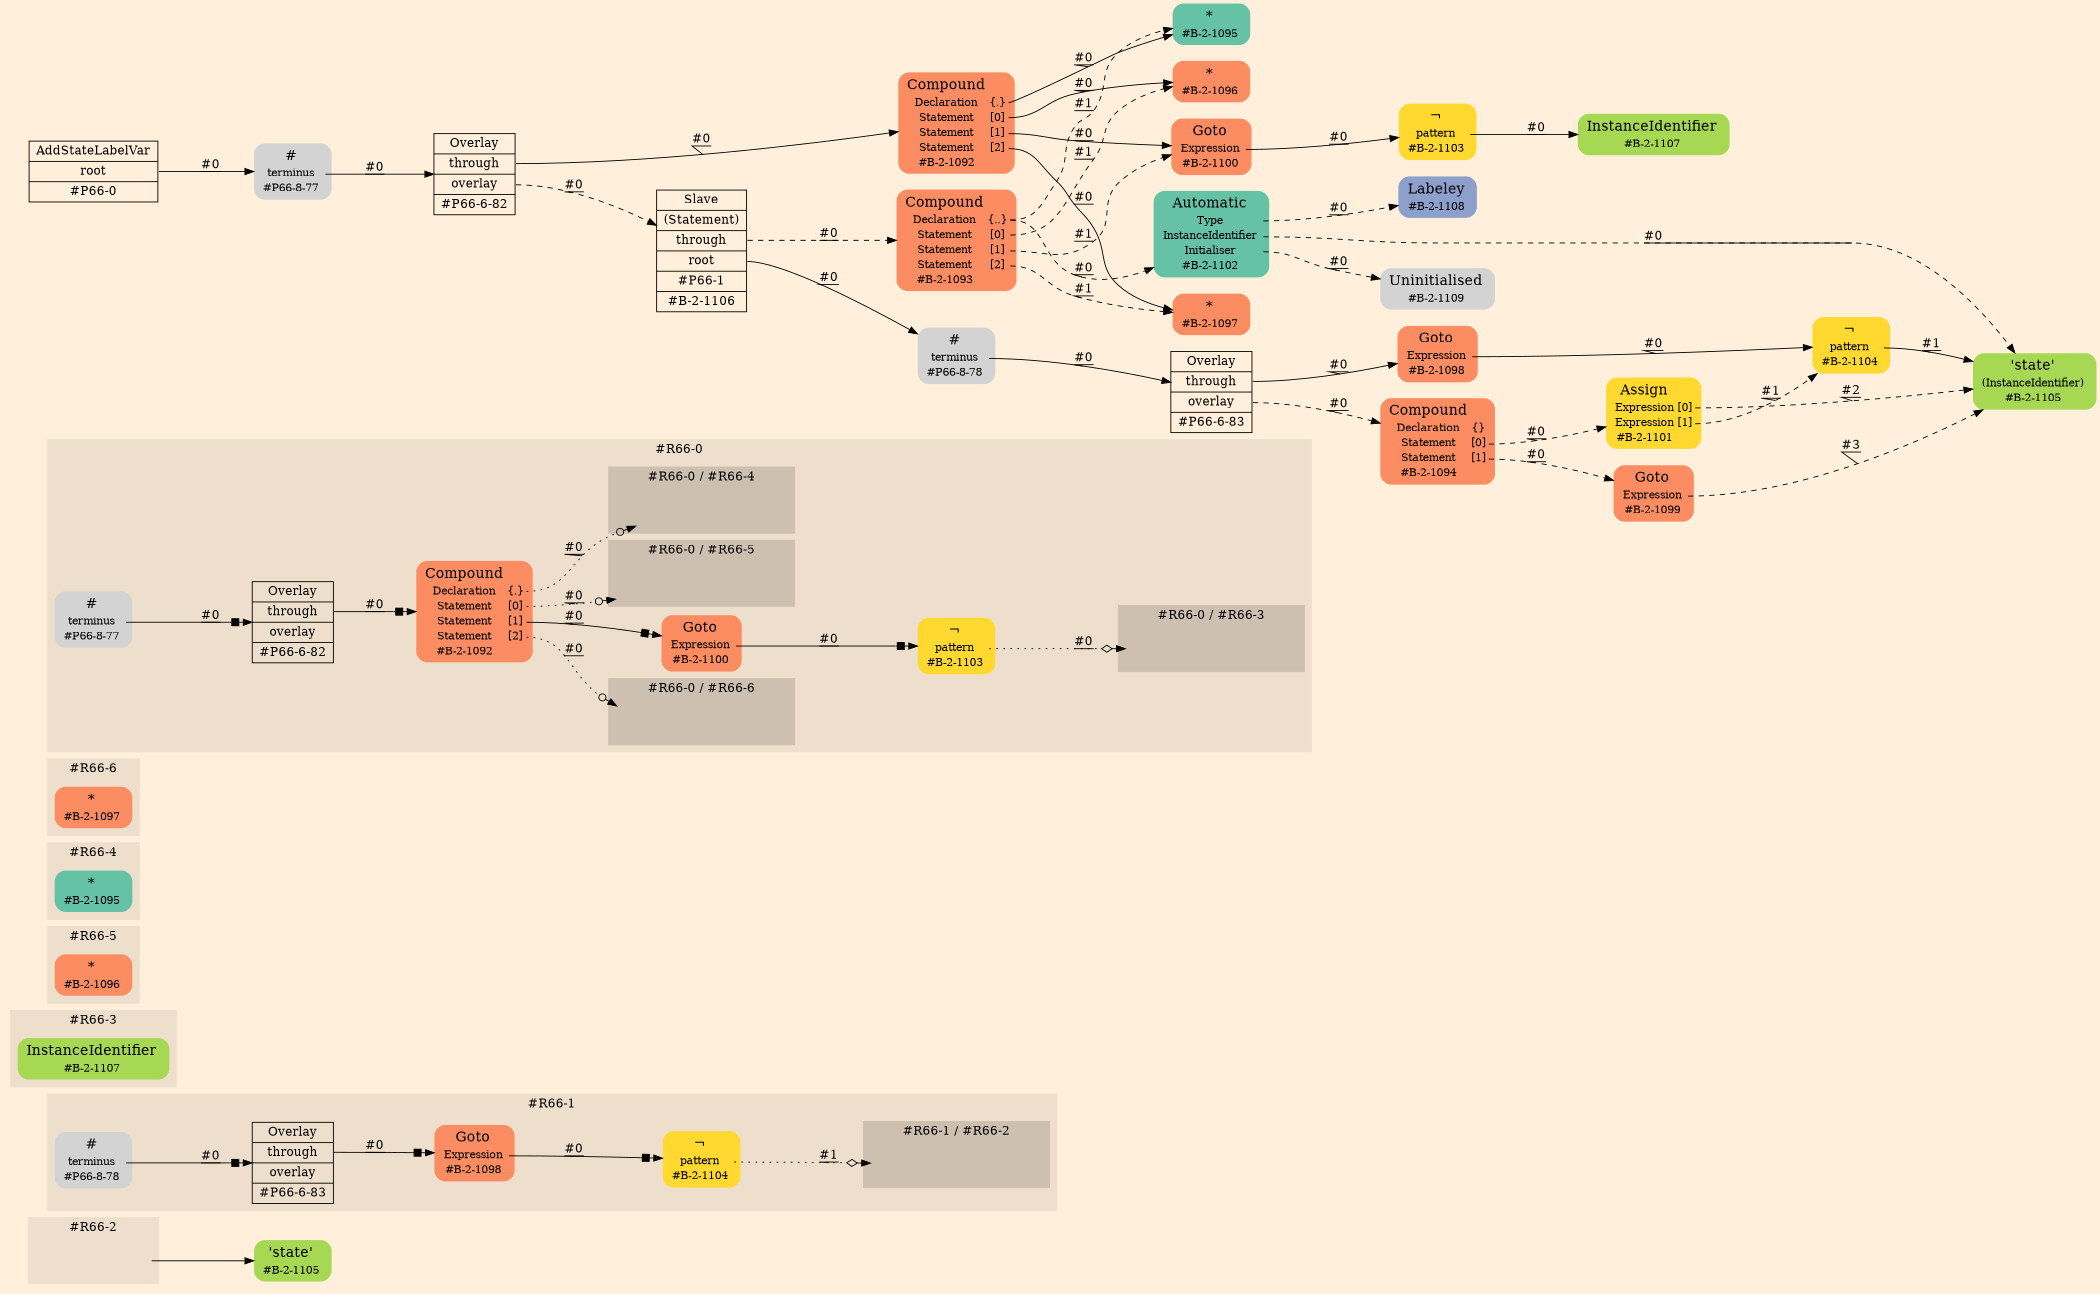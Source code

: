 digraph Inferno {
graph [
    rankdir = "LR"
    ranksep = 1.0
    size = "14,20"
    bgcolor = antiquewhite1
    color = black
    fontcolor = black
];
node [
];

// -------------------- figure #R66-2 --------------------
"#R66-2 / #B-2-1105" [
    shape = "plaintext"
    fillcolor = "/set28/5"
    label = <<TABLE BORDER="0" CELLBORDER="0" CELLSPACING="0">
     <TR><TD><FONT POINT-SIZE="16.0">'state'</FONT></TD><TD></TD></TR>
     <TR><TD>#B-2-1105</TD><TD PORT="port0"></TD></TR>
    </TABLE>>
    style = "rounded,filled"
    fontsize = "12"
];

subgraph "cluster#R66-2" {
    label = "#R66-2"
    style = "filled"
    color = antiquewhite2
    "#R66-2 / engine" [
        shape = "none"
        style = "invisible"
    ];
    
}


// -------------------- figure #R66-1 --------------------
subgraph "cluster#R66-1" {
    label = "#R66-1"
    style = "filled"
    color = antiquewhite2
    "#R66-1 / #B-2-1104" [
        shape = "plaintext"
        fillcolor = "/set28/6"
        label = <<TABLE BORDER="0" CELLBORDER="0" CELLSPACING="0">
         <TR><TD><FONT POINT-SIZE="16.0">¬</FONT></TD><TD></TD></TR>
         <TR><TD>pattern</TD><TD PORT="port0"></TD></TR>
         <TR><TD>#B-2-1104</TD><TD PORT="port1"></TD></TR>
        </TABLE>>
        style = "rounded,filled"
        fontsize = "12"
    ];
    
    "#R66-1 / #B-2-1098" [
        shape = "plaintext"
        fillcolor = "/set28/2"
        label = <<TABLE BORDER="0" CELLBORDER="0" CELLSPACING="0">
         <TR><TD><FONT POINT-SIZE="16.0">Goto</FONT></TD><TD></TD></TR>
         <TR><TD>Expression</TD><TD PORT="port0"></TD></TR>
         <TR><TD>#B-2-1098</TD><TD PORT="port1"></TD></TR>
        </TABLE>>
        style = "rounded,filled"
        fontsize = "12"
    ];
    
    "#R66-1 / #P66-8-78" [
        shape = "plaintext"
        label = <<TABLE BORDER="0" CELLBORDER="0" CELLSPACING="0">
         <TR><TD><FONT POINT-SIZE="16.0">#</FONT></TD><TD></TD></TR>
         <TR><TD>terminus</TD><TD PORT="port0"></TD></TR>
         <TR><TD>#P66-8-78</TD><TD PORT="port1"></TD></TR>
        </TABLE>>
        style = "rounded,filled"
        fontsize = "12"
    ];
    
    "#R66-1 / #P66-6-83" [
        shape = "record"
        fillcolor = antiquewhite2
        label = "<fixed> Overlay | <port0> through | <port1> overlay | <port2> #P66-6-83"
        style = "filled"
        fontsize = "14"
        color = black
        fontcolor = black
    ];
    
    subgraph "cluster#R66-1 / #R66-2" {
        label = "#R66-1 / #R66-2"
        style = "filled"
        color = antiquewhite3
        "#R66-1 / #1 / #B-2-1105" [
            shape = "none"
            style = "invisible"
        ];
        
    }
    
}


// -------------------- figure #R66-3 --------------------
subgraph "cluster#R66-3" {
    label = "#R66-3"
    style = "filled"
    color = antiquewhite2
    "#R66-3 / #B-2-1107" [
        shape = "plaintext"
        fillcolor = "/set28/5"
        label = <<TABLE BORDER="0" CELLBORDER="0" CELLSPACING="0">
         <TR><TD><FONT POINT-SIZE="16.0">InstanceIdentifier</FONT></TD><TD></TD></TR>
         <TR><TD>#B-2-1107</TD><TD PORT="port0"></TD></TR>
        </TABLE>>
        style = "rounded,filled"
        fontsize = "12"
    ];
    
}


// -------------------- figure #R66-5 --------------------
subgraph "cluster#R66-5" {
    label = "#R66-5"
    style = "filled"
    color = antiquewhite2
    "#R66-5 / #B-2-1096" [
        shape = "plaintext"
        fillcolor = "/set28/2"
        label = <<TABLE BORDER="0" CELLBORDER="0" CELLSPACING="0">
         <TR><TD><FONT POINT-SIZE="16.0">*</FONT></TD><TD></TD></TR>
         <TR><TD>#B-2-1096</TD><TD PORT="port0"></TD></TR>
        </TABLE>>
        style = "rounded,filled"
        fontsize = "12"
    ];
    
}


// -------------------- figure #R66-4 --------------------
subgraph "cluster#R66-4" {
    label = "#R66-4"
    style = "filled"
    color = antiquewhite2
    "#R66-4 / #B-2-1095" [
        shape = "plaintext"
        fillcolor = "/set28/1"
        label = <<TABLE BORDER="0" CELLBORDER="0" CELLSPACING="0">
         <TR><TD><FONT POINT-SIZE="16.0">*</FONT></TD><TD></TD></TR>
         <TR><TD>#B-2-1095</TD><TD PORT="port0"></TD></TR>
        </TABLE>>
        style = "rounded,filled"
        fontsize = "12"
    ];
    
}


// -------------------- figure #R66-6 --------------------
subgraph "cluster#R66-6" {
    label = "#R66-6"
    style = "filled"
    color = antiquewhite2
    "#R66-6 / #B-2-1097" [
        shape = "plaintext"
        fillcolor = "/set28/2"
        label = <<TABLE BORDER="0" CELLBORDER="0" CELLSPACING="0">
         <TR><TD><FONT POINT-SIZE="16.0">*</FONT></TD><TD></TD></TR>
         <TR><TD>#B-2-1097</TD><TD PORT="port0"></TD></TR>
        </TABLE>>
        style = "rounded,filled"
        fontsize = "12"
    ];
    
}


// -------------------- figure #R66-0 --------------------
subgraph "cluster#R66-0" {
    label = "#R66-0"
    style = "filled"
    color = antiquewhite2
    "#R66-0 / #B-2-1103" [
        shape = "plaintext"
        fillcolor = "/set28/6"
        label = <<TABLE BORDER="0" CELLBORDER="0" CELLSPACING="0">
         <TR><TD><FONT POINT-SIZE="16.0">¬</FONT></TD><TD></TD></TR>
         <TR><TD>pattern</TD><TD PORT="port0"></TD></TR>
         <TR><TD>#B-2-1103</TD><TD PORT="port1"></TD></TR>
        </TABLE>>
        style = "rounded,filled"
        fontsize = "12"
    ];
    
    "#R66-0 / #B-2-1092" [
        shape = "plaintext"
        fillcolor = "/set28/2"
        label = <<TABLE BORDER="0" CELLBORDER="0" CELLSPACING="0">
         <TR><TD><FONT POINT-SIZE="16.0">Compound</FONT></TD><TD></TD></TR>
         <TR><TD>Declaration</TD><TD PORT="port0">{.}</TD></TR>
         <TR><TD>Statement</TD><TD PORT="port1">[0]</TD></TR>
         <TR><TD>Statement</TD><TD PORT="port2">[1]</TD></TR>
         <TR><TD>Statement</TD><TD PORT="port3">[2]</TD></TR>
         <TR><TD>#B-2-1092</TD><TD PORT="port4"></TD></TR>
        </TABLE>>
        style = "rounded,filled"
        fontsize = "12"
    ];
    
    "#R66-0 / #B-2-1100" [
        shape = "plaintext"
        fillcolor = "/set28/2"
        label = <<TABLE BORDER="0" CELLBORDER="0" CELLSPACING="0">
         <TR><TD><FONT POINT-SIZE="16.0">Goto</FONT></TD><TD></TD></TR>
         <TR><TD>Expression</TD><TD PORT="port0"></TD></TR>
         <TR><TD>#B-2-1100</TD><TD PORT="port1"></TD></TR>
        </TABLE>>
        style = "rounded,filled"
        fontsize = "12"
    ];
    
    "#R66-0 / #P66-8-77" [
        shape = "plaintext"
        label = <<TABLE BORDER="0" CELLBORDER="0" CELLSPACING="0">
         <TR><TD><FONT POINT-SIZE="16.0">#</FONT></TD><TD></TD></TR>
         <TR><TD>terminus</TD><TD PORT="port0"></TD></TR>
         <TR><TD>#P66-8-77</TD><TD PORT="port1"></TD></TR>
        </TABLE>>
        style = "rounded,filled"
        fontsize = "12"
    ];
    
    "#R66-0 / #P66-6-82" [
        shape = "record"
        fillcolor = antiquewhite2
        label = "<fixed> Overlay | <port0> through | <port1> overlay | <port2> #P66-6-82"
        style = "filled"
        fontsize = "14"
        color = black
        fontcolor = black
    ];
    
    subgraph "cluster#R66-0 / #R66-6" {
        label = "#R66-0 / #R66-6"
        style = "filled"
        color = antiquewhite3
        "#R66-0 / #0 / #B-2-1097" [
            shape = "none"
            style = "invisible"
        ];
        
    }
    
    subgraph "cluster#R66-0 / #R66-4" {
        label = "#R66-0 / #R66-4"
        style = "filled"
        color = antiquewhite3
        "#R66-0 / #0 / #B-2-1095" [
            shape = "none"
            style = "invisible"
        ];
        
    }
    
    subgraph "cluster#R66-0 / #R66-5" {
        label = "#R66-0 / #R66-5"
        style = "filled"
        color = antiquewhite3
        "#R66-0 / #0 / #B-2-1096" [
            shape = "none"
            style = "invisible"
        ];
        
    }
    
    subgraph "cluster#R66-0 / #R66-3" {
        label = "#R66-0 / #R66-3"
        style = "filled"
        color = antiquewhite3
        "#R66-0 / #0 / #B-2-1107" [
            shape = "none"
            style = "invisible"
        ];
        
    }
    
}


// -------------------- transformation figure --------------------
"CR#P66-0" [
    shape = "record"
    fillcolor = antiquewhite1
    label = "<fixed> AddStateLabelVar | <port0> root | <port1> #P66-0"
    style = "filled"
    fontsize = "14"
    color = black
    fontcolor = black
];

"#P66-8-77" [
    shape = "plaintext"
    label = <<TABLE BORDER="0" CELLBORDER="0" CELLSPACING="0">
     <TR><TD><FONT POINT-SIZE="16.0">#</FONT></TD><TD></TD></TR>
     <TR><TD>terminus</TD><TD PORT="port0"></TD></TR>
     <TR><TD>#P66-8-77</TD><TD PORT="port1"></TD></TR>
    </TABLE>>
    style = "rounded,filled"
    fontsize = "12"
];

"#P66-6-82" [
    shape = "record"
    fillcolor = antiquewhite1
    label = "<fixed> Overlay | <port0> through | <port1> overlay | <port2> #P66-6-82"
    style = "filled"
    fontsize = "14"
    color = black
    fontcolor = black
];

"#B-2-1092" [
    shape = "plaintext"
    fillcolor = "/set28/2"
    label = <<TABLE BORDER="0" CELLBORDER="0" CELLSPACING="0">
     <TR><TD><FONT POINT-SIZE="16.0">Compound</FONT></TD><TD></TD></TR>
     <TR><TD>Declaration</TD><TD PORT="port0">{.}</TD></TR>
     <TR><TD>Statement</TD><TD PORT="port1">[0]</TD></TR>
     <TR><TD>Statement</TD><TD PORT="port2">[1]</TD></TR>
     <TR><TD>Statement</TD><TD PORT="port3">[2]</TD></TR>
     <TR><TD>#B-2-1092</TD><TD PORT="port4"></TD></TR>
    </TABLE>>
    style = "rounded,filled"
    fontsize = "12"
];

"#B-2-1095" [
    shape = "plaintext"
    fillcolor = "/set28/1"
    label = <<TABLE BORDER="0" CELLBORDER="0" CELLSPACING="0">
     <TR><TD><FONT POINT-SIZE="16.0">*</FONT></TD><TD></TD></TR>
     <TR><TD>#B-2-1095</TD><TD PORT="port0"></TD></TR>
    </TABLE>>
    style = "rounded,filled"
    fontsize = "12"
];

"#B-2-1096" [
    shape = "plaintext"
    fillcolor = "/set28/2"
    label = <<TABLE BORDER="0" CELLBORDER="0" CELLSPACING="0">
     <TR><TD><FONT POINT-SIZE="16.0">*</FONT></TD><TD></TD></TR>
     <TR><TD>#B-2-1096</TD><TD PORT="port0"></TD></TR>
    </TABLE>>
    style = "rounded,filled"
    fontsize = "12"
];

"#B-2-1100" [
    shape = "plaintext"
    fillcolor = "/set28/2"
    label = <<TABLE BORDER="0" CELLBORDER="0" CELLSPACING="0">
     <TR><TD><FONT POINT-SIZE="16.0">Goto</FONT></TD><TD></TD></TR>
     <TR><TD>Expression</TD><TD PORT="port0"></TD></TR>
     <TR><TD>#B-2-1100</TD><TD PORT="port1"></TD></TR>
    </TABLE>>
    style = "rounded,filled"
    fontsize = "12"
];

"#B-2-1103" [
    shape = "plaintext"
    fillcolor = "/set28/6"
    label = <<TABLE BORDER="0" CELLBORDER="0" CELLSPACING="0">
     <TR><TD><FONT POINT-SIZE="16.0">¬</FONT></TD><TD></TD></TR>
     <TR><TD>pattern</TD><TD PORT="port0"></TD></TR>
     <TR><TD>#B-2-1103</TD><TD PORT="port1"></TD></TR>
    </TABLE>>
    style = "rounded,filled"
    fontsize = "12"
];

"#B-2-1107" [
    shape = "plaintext"
    fillcolor = "/set28/5"
    label = <<TABLE BORDER="0" CELLBORDER="0" CELLSPACING="0">
     <TR><TD><FONT POINT-SIZE="16.0">InstanceIdentifier</FONT></TD><TD></TD></TR>
     <TR><TD>#B-2-1107</TD><TD PORT="port0"></TD></TR>
    </TABLE>>
    style = "rounded,filled"
    fontsize = "12"
];

"#B-2-1097" [
    shape = "plaintext"
    fillcolor = "/set28/2"
    label = <<TABLE BORDER="0" CELLBORDER="0" CELLSPACING="0">
     <TR><TD><FONT POINT-SIZE="16.0">*</FONT></TD><TD></TD></TR>
     <TR><TD>#B-2-1097</TD><TD PORT="port0"></TD></TR>
    </TABLE>>
    style = "rounded,filled"
    fontsize = "12"
];

"#B-2-1106" [
    shape = "record"
    fillcolor = antiquewhite1
    label = "<fixed> Slave | <port0> (Statement) | <port1> through | <port2> root | <port3> #P66-1 | <port4> #B-2-1106"
    style = "filled"
    fontsize = "14"
    color = black
    fontcolor = black
];

"#B-2-1093" [
    shape = "plaintext"
    fillcolor = "/set28/2"
    label = <<TABLE BORDER="0" CELLBORDER="0" CELLSPACING="0">
     <TR><TD><FONT POINT-SIZE="16.0">Compound</FONT></TD><TD></TD></TR>
     <TR><TD>Declaration</TD><TD PORT="port0">{..}</TD></TR>
     <TR><TD>Statement</TD><TD PORT="port1">[0]</TD></TR>
     <TR><TD>Statement</TD><TD PORT="port2">[1]</TD></TR>
     <TR><TD>Statement</TD><TD PORT="port3">[2]</TD></TR>
     <TR><TD>#B-2-1093</TD><TD PORT="port4"></TD></TR>
    </TABLE>>
    style = "rounded,filled"
    fontsize = "12"
];

"#B-2-1102" [
    shape = "plaintext"
    fillcolor = "/set28/1"
    label = <<TABLE BORDER="0" CELLBORDER="0" CELLSPACING="0">
     <TR><TD><FONT POINT-SIZE="16.0">Automatic</FONT></TD><TD></TD></TR>
     <TR><TD>Type</TD><TD PORT="port0"></TD></TR>
     <TR><TD>InstanceIdentifier</TD><TD PORT="port1"></TD></TR>
     <TR><TD>Initialiser</TD><TD PORT="port2"></TD></TR>
     <TR><TD>#B-2-1102</TD><TD PORT="port3"></TD></TR>
    </TABLE>>
    style = "rounded,filled"
    fontsize = "12"
];

"#B-2-1108" [
    shape = "plaintext"
    fillcolor = "/set28/3"
    label = <<TABLE BORDER="0" CELLBORDER="0" CELLSPACING="0">
     <TR><TD><FONT POINT-SIZE="16.0">Labeley</FONT></TD><TD></TD></TR>
     <TR><TD>#B-2-1108</TD><TD PORT="port0"></TD></TR>
    </TABLE>>
    style = "rounded,filled"
    fontsize = "12"
];

"#B-2-1105" [
    shape = "plaintext"
    fillcolor = "/set28/5"
    label = <<TABLE BORDER="0" CELLBORDER="0" CELLSPACING="0">
     <TR><TD><FONT POINT-SIZE="16.0">'state'</FONT></TD><TD></TD></TR>
     <TR><TD>(InstanceIdentifier)</TD><TD PORT="port0"></TD></TR>
     <TR><TD>#B-2-1105</TD><TD PORT="port1"></TD></TR>
    </TABLE>>
    style = "rounded,filled"
    fontsize = "12"
];

"#B-2-1109" [
    shape = "plaintext"
    label = <<TABLE BORDER="0" CELLBORDER="0" CELLSPACING="0">
     <TR><TD><FONT POINT-SIZE="16.0">Uninitialised</FONT></TD><TD></TD></TR>
     <TR><TD>#B-2-1109</TD><TD PORT="port0"></TD></TR>
    </TABLE>>
    style = "rounded,filled"
    fontsize = "12"
];

"#P66-8-78" [
    shape = "plaintext"
    label = <<TABLE BORDER="0" CELLBORDER="0" CELLSPACING="0">
     <TR><TD><FONT POINT-SIZE="16.0">#</FONT></TD><TD></TD></TR>
     <TR><TD>terminus</TD><TD PORT="port0"></TD></TR>
     <TR><TD>#P66-8-78</TD><TD PORT="port1"></TD></TR>
    </TABLE>>
    style = "rounded,filled"
    fontsize = "12"
];

"#P66-6-83" [
    shape = "record"
    fillcolor = antiquewhite1
    label = "<fixed> Overlay | <port0> through | <port1> overlay | <port2> #P66-6-83"
    style = "filled"
    fontsize = "14"
    color = black
    fontcolor = black
];

"#B-2-1098" [
    shape = "plaintext"
    fillcolor = "/set28/2"
    label = <<TABLE BORDER="0" CELLBORDER="0" CELLSPACING="0">
     <TR><TD><FONT POINT-SIZE="16.0">Goto</FONT></TD><TD></TD></TR>
     <TR><TD>Expression</TD><TD PORT="port0"></TD></TR>
     <TR><TD>#B-2-1098</TD><TD PORT="port1"></TD></TR>
    </TABLE>>
    style = "rounded,filled"
    fontsize = "12"
];

"#B-2-1104" [
    shape = "plaintext"
    fillcolor = "/set28/6"
    label = <<TABLE BORDER="0" CELLBORDER="0" CELLSPACING="0">
     <TR><TD><FONT POINT-SIZE="16.0">¬</FONT></TD><TD></TD></TR>
     <TR><TD>pattern</TD><TD PORT="port0"></TD></TR>
     <TR><TD>#B-2-1104</TD><TD PORT="port1"></TD></TR>
    </TABLE>>
    style = "rounded,filled"
    fontsize = "12"
];

"#B-2-1094" [
    shape = "plaintext"
    fillcolor = "/set28/2"
    label = <<TABLE BORDER="0" CELLBORDER="0" CELLSPACING="0">
     <TR><TD><FONT POINT-SIZE="16.0">Compound</FONT></TD><TD></TD></TR>
     <TR><TD>Declaration</TD><TD PORT="port0">{}</TD></TR>
     <TR><TD>Statement</TD><TD PORT="port1">[0]</TD></TR>
     <TR><TD>Statement</TD><TD PORT="port2">[1]</TD></TR>
     <TR><TD>#B-2-1094</TD><TD PORT="port3"></TD></TR>
    </TABLE>>
    style = "rounded,filled"
    fontsize = "12"
];

"#B-2-1101" [
    shape = "plaintext"
    fillcolor = "/set28/6"
    label = <<TABLE BORDER="0" CELLBORDER="0" CELLSPACING="0">
     <TR><TD><FONT POINT-SIZE="16.0">Assign</FONT></TD><TD></TD></TR>
     <TR><TD>Expression</TD><TD PORT="port0">[0]</TD></TR>
     <TR><TD>Expression</TD><TD PORT="port1">[1]</TD></TR>
     <TR><TD>#B-2-1101</TD><TD PORT="port2"></TD></TR>
    </TABLE>>
    style = "rounded,filled"
    fontsize = "12"
];

"#B-2-1099" [
    shape = "plaintext"
    fillcolor = "/set28/2"
    label = <<TABLE BORDER="0" CELLBORDER="0" CELLSPACING="0">
     <TR><TD><FONT POINT-SIZE="16.0">Goto</FONT></TD><TD></TD></TR>
     <TR><TD>Expression</TD><TD PORT="port0"></TD></TR>
     <TR><TD>#B-2-1099</TD><TD PORT="port1"></TD></TR>
    </TABLE>>
    style = "rounded,filled"
    fontsize = "12"
];


// -------------------- links --------------------
// links for block CR#P66-0
"CR#P66-0":port0 -> "#P66-8-77" [
    style="solid"
    label = "#0"
    decorate = true
    color = black
    fontcolor = black
];

// links for block #P66-8-77
"#P66-8-77":port0 -> "#P66-6-82" [
    style="solid"
    label = "#0"
    decorate = true
    color = black
    fontcolor = black
];

// links for block #P66-6-82
"#P66-6-82":port0 -> "#B-2-1092" [
    style="solid"
    label = "#0"
    decorate = true
    color = black
    fontcolor = black
];

"#P66-6-82":port1 -> "#B-2-1106" [
    style="dashed"
    label = "#0"
    decorate = true
    color = black
    fontcolor = black
];

// links for block #B-2-1092
"#B-2-1092":port0 -> "#B-2-1095" [
    style="solid"
    label = "#0"
    decorate = true
    color = black
    fontcolor = black
];

"#B-2-1092":port1 -> "#B-2-1096" [
    style="solid"
    label = "#0"
    decorate = true
    color = black
    fontcolor = black
];

"#B-2-1092":port2 -> "#B-2-1100" [
    style="solid"
    label = "#0"
    decorate = true
    color = black
    fontcolor = black
];

"#B-2-1092":port3 -> "#B-2-1097" [
    style="solid"
    label = "#0"
    decorate = true
    color = black
    fontcolor = black
];

// links for block #B-2-1095
// links for block #B-2-1096
// links for block #B-2-1100
"#B-2-1100":port0 -> "#B-2-1103" [
    style="solid"
    label = "#0"
    decorate = true
    color = black
    fontcolor = black
];

// links for block #B-2-1103
"#B-2-1103":port0 -> "#B-2-1107" [
    style="solid"
    label = "#0"
    decorate = true
    color = black
    fontcolor = black
];

// links for block #B-2-1107
// links for block #B-2-1097
// links for block #B-2-1106
"#B-2-1106":port1 -> "#B-2-1093" [
    style="dashed"
    label = "#0"
    decorate = true
    color = black
    fontcolor = black
];

"#B-2-1106":port2 -> "#P66-8-78" [
    style="solid"
    label = "#0"
    decorate = true
    color = black
    fontcolor = black
];

// links for block #B-2-1093
"#B-2-1093":port0 -> "#B-2-1102" [
    style="dashed"
    label = "#0"
    decorate = true
    color = black
    fontcolor = black
];

"#B-2-1093":port0 -> "#B-2-1095" [
    style="dashed"
    label = "#1"
    decorate = true
    color = black
    fontcolor = black
];

"#B-2-1093":port1 -> "#B-2-1096" [
    style="dashed"
    label = "#1"
    decorate = true
    color = black
    fontcolor = black
];

"#B-2-1093":port2 -> "#B-2-1100" [
    style="dashed"
    label = "#1"
    decorate = true
    color = black
    fontcolor = black
];

"#B-2-1093":port3 -> "#B-2-1097" [
    style="dashed"
    label = "#1"
    decorate = true
    color = black
    fontcolor = black
];

// links for block #B-2-1102
"#B-2-1102":port0 -> "#B-2-1108" [
    style="dashed"
    label = "#0"
    decorate = true
    color = black
    fontcolor = black
];

"#B-2-1102":port1 -> "#B-2-1105" [
    style="dashed"
    label = "#0"
    decorate = true
    color = black
    fontcolor = black
];

"#B-2-1102":port2 -> "#B-2-1109" [
    style="dashed"
    label = "#0"
    decorate = true
    color = black
    fontcolor = black
];

// links for block #B-2-1108
// links for block #B-2-1105
// links for block #B-2-1109
// links for block #P66-8-78
"#P66-8-78":port0 -> "#P66-6-83" [
    style="solid"
    label = "#0"
    decorate = true
    color = black
    fontcolor = black
];

// links for block #P66-6-83
"#P66-6-83":port0 -> "#B-2-1098" [
    style="solid"
    label = "#0"
    decorate = true
    color = black
    fontcolor = black
];

"#P66-6-83":port1 -> "#B-2-1094" [
    style="dashed"
    label = "#0"
    decorate = true
    color = black
    fontcolor = black
];

// links for block #B-2-1098
"#B-2-1098":port0 -> "#B-2-1104" [
    style="solid"
    label = "#0"
    decorate = true
    color = black
    fontcolor = black
];

// links for block #B-2-1104
"#B-2-1104":port0 -> "#B-2-1105" [
    style="solid"
    label = "#1"
    decorate = true
    color = black
    fontcolor = black
];

// links for block #B-2-1094
"#B-2-1094":port1 -> "#B-2-1101" [
    style="dashed"
    label = "#0"
    decorate = true
    color = black
    fontcolor = black
];

"#B-2-1094":port2 -> "#B-2-1099" [
    style="dashed"
    label = "#0"
    decorate = true
    color = black
    fontcolor = black
];

// links for block #B-2-1101
"#B-2-1101":port0 -> "#B-2-1105" [
    style="dashed"
    label = "#2"
    decorate = true
    color = black
    fontcolor = black
];

"#B-2-1101":port1 -> "#B-2-1104" [
    style="dashed"
    label = "#1"
    decorate = true
    color = black
    fontcolor = black
];

// links for block #B-2-1099
"#B-2-1099":port0 -> "#B-2-1105" [
    style="dashed"
    label = "#3"
    decorate = true
    color = black
    fontcolor = black
];

// links for block #R66-0 / #B-2-1103
"#R66-0 / #B-2-1103":port0 -> "#R66-0 / #0 / #B-2-1107" [
    style="dotted"
    arrowhead="normalnoneodiamond"
    label = "#0"
    decorate = true
    color = black
    fontcolor = black
];

// links for block #R66-0 / #B-2-1092
"#R66-0 / #B-2-1092":port0 -> "#R66-0 / #0 / #B-2-1095" [
    style="dotted"
    arrowhead="normalnoneodot"
    label = "#0"
    decorate = true
    color = black
    fontcolor = black
];

"#R66-0 / #B-2-1092":port1 -> "#R66-0 / #0 / #B-2-1096" [
    style="dotted"
    arrowhead="normalnoneodot"
    label = "#0"
    decorate = true
    color = black
    fontcolor = black
];

"#R66-0 / #B-2-1092":port2 -> "#R66-0 / #B-2-1100" [
    style="solid"
    arrowhead="normalnonebox"
    label = "#0"
    decorate = true
    color = black
    fontcolor = black
];

"#R66-0 / #B-2-1092":port3 -> "#R66-0 / #0 / #B-2-1097" [
    style="dotted"
    arrowhead="normalnoneodot"
    label = "#0"
    decorate = true
    color = black
    fontcolor = black
];

// links for block #R66-0 / #B-2-1100
"#R66-0 / #B-2-1100":port0 -> "#R66-0 / #B-2-1103" [
    style="solid"
    arrowhead="normalnonebox"
    label = "#0"
    decorate = true
    color = black
    fontcolor = black
];

// links for block #R66-0 / #P66-8-77
"#R66-0 / #P66-8-77":port0 -> "#R66-0 / #P66-6-82" [
    style="solid"
    arrowhead="normalnonebox"
    label = "#0"
    decorate = true
    color = black
    fontcolor = black
];

// links for block #R66-0 / #P66-6-82
"#R66-0 / #P66-6-82":port0 -> "#R66-0 / #B-2-1092" [
    style="solid"
    arrowhead="normalnonebox"
    label = "#0"
    decorate = true
    color = black
    fontcolor = black
];

// links for block #R66-0 / #0 / #B-2-1097
// links for block #R66-0 / #0 / #B-2-1095
// links for block #R66-0 / #0 / #B-2-1096
// links for block #R66-0 / #0 / #B-2-1107
// links for block #R66-6 / #B-2-1097
// links for block #R66-4 / #B-2-1095
// links for block #R66-5 / #B-2-1096
// links for block #R66-3 / #B-2-1107
// links for block #R66-1 / #B-2-1104
"#R66-1 / #B-2-1104":port0 -> "#R66-1 / #1 / #B-2-1105" [
    style="dotted"
    arrowhead="normalnoneodiamond"
    label = "#1"
    decorate = true
    color = black
    fontcolor = black
];

// links for block #R66-1 / #B-2-1098
"#R66-1 / #B-2-1098":port0 -> "#R66-1 / #B-2-1104" [
    style="solid"
    arrowhead="normalnonebox"
    label = "#0"
    decorate = true
    color = black
    fontcolor = black
];

// links for block #R66-1 / #P66-8-78
"#R66-1 / #P66-8-78":port0 -> "#R66-1 / #P66-6-83" [
    style="solid"
    arrowhead="normalnonebox"
    label = "#0"
    decorate = true
    color = black
    fontcolor = black
];

// links for block #R66-1 / #P66-6-83
"#R66-1 / #P66-6-83":port0 -> "#R66-1 / #B-2-1098" [
    style="solid"
    arrowhead="normalnonebox"
    label = "#0"
    decorate = true
    color = black
    fontcolor = black
];

// links for block #R66-1 / #1 / #B-2-1105
// links for block #R66-2 / #B-2-1105
// links for block #R66-2 / engine
"#R66-2 / engine" -> "#R66-2 / #B-2-1105" [
    style="solid"
    color = black
    fontcolor = black
];

}
